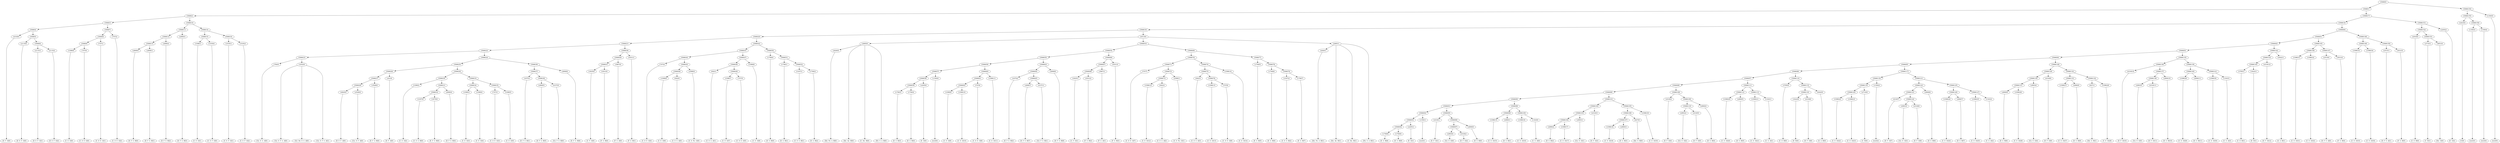 digraph sample{
"L4318(0)"->"[D  F  G](0)"
"L2115(0)"->"[D  E  F  G](0)"
"L2115(1)"->"[D  E  F  G](1)"
"L2115(2)"->"[D  E  F  G](2)"
"L5068(6)"->"L2115(1)"
"L5068(6)"->"L2115(2)"
"L5068(5)"->"L2115(0)"
"L5068(5)"->"L5068(6)"
"L5068(4)"->"L4318(0)"
"L5068(4)"->"L5068(5)"
"L3398(0)"->"[C  E  G](0)"
"L747(0)"->"[C  D  E  G](0)"
"L5068(9)"->"L3398(0)"
"L5068(9)"->"L747(0)"
"L747(1)"->"[C  D  E  G](1)"
"L5068(8)"->"L5068(9)"
"L5068(8)"->"L747(1)"
"L747(2)"->"[C  D  E  G](2)"
"L5068(7)"->"L5068(8)"
"L5068(7)"->"L747(2)"
"L5068(3)"->"L5068(4)"
"L5068(3)"->"L5068(7)"
"L2808(0)"->"[D  F  G  B](0)"
"L2808(1)"->"[D  F  G  B](1)"
"L5068(13)"->"L2808(0)"
"L5068(13)"->"L2808(1)"
"L2808(2)"->"[D  F  G  B](2)"
"L5068(12)"->"L5068(13)"
"L5068(12)"->"L2808(2)"
"L2808(3)"->"[D  F  G  B](3)"
"L5068(11)"->"L5068(12)"
"L5068(11)"->"L2808(3)"
"L3398(1)"->"[C  E  G](1)"
"L3335(0)"->"[C  E  F  G](0)"
"L5068(15)"->"L3398(1)"
"L5068(15)"->"L3335(0)"
"L3335(1)"->"[C  E  F  G](1)"
"L3335(2)"->"[C  E  F  G](2)"
"L5068(16)"->"L3335(1)"
"L5068(16)"->"L3335(2)"
"L5068(14)"->"L5068(15)"
"L5068(14)"->"L5068(16)"
"L5068(10)"->"L5068(11)"
"L5068(10)"->"L5068(14)"
"L5068(2)"->"L5068(3)"
"L5068(2)"->"L5068(10)"
"L784(0)"->"[Cis  E  G  A](0)"
"L3252(0)"->"[Cis  E  F  G  A](0)"
"L3252(0)"->"[Cis  Dis  E  G  A](0)"
"L3252(0)"->"[Cis  E  F  G  A](1)"
"L5068(23)"->"L784(0)"
"L5068(23)"->"L3252(0)"
"L4820(0)"->"[D  E  F  A](0)"
"L2528(0)"->"[Cis  D  F  A](0)"
"L5068(28)"->"L4820(0)"
"L5068(28)"->"L2528(0)"
"L3528(0)"->"[D  F  A  B](0)"
"L5068(27)"->"L5068(28)"
"L5068(27)"->"L3528(0)"
"L241(0)"->"[D  F  A](0)"
"L5068(26)"->"L5068(27)"
"L5068(26)"->"L241(0)"
"L3398(2)"->"[C  E  G](2)"
"L3187(0)"->"[C  E  G  B](0)"
"L3475(0)"->"[E  F  G  B](0)"
"L5068(32)"->"L3187(0)"
"L5068(32)"->"L3475(0)"
"L2808(4)"->"[D  F  G  B](4)"
"L5068(31)"->"L5068(32)"
"L5068(31)"->"L2808(4)"
"L5068(30)"->"L3398(2)"
"L5068(30)"->"L5068(31)"
"L3398(3)"->"[C  E  G](3)"
"L3398(4)"->"[C  E  G](4)"
"L5068(34)"->"L3398(3)"
"L5068(34)"->"L3398(4)"
"L747(3)"->"[C  D  E  G](3)"
"L3398(5)"->"[C  E  G](5)"
"L5068(35)"->"L747(3)"
"L5068(35)"->"L3398(5)"
"L5068(33)"->"L5068(34)"
"L5068(33)"->"L5068(35)"
"L5068(29)"->"L5068(30)"
"L5068(29)"->"L5068(33)"
"L5068(25)"->"L5068(26)"
"L5068(25)"->"L5068(29)"
"L3475(1)"->"[E  F  G  B](1)"
"L2808(5)"->"[D  F  G  B](5)"
"L4157(0)"->"[Cis  F  G  B](0)"
"L5068(38)"->"L2808(5)"
"L5068(38)"->"L4157(0)"
"L5068(37)"->"L3475(1)"
"L5068(37)"->"L5068(38)"
"L2808(6)"->"[D  F  G  B](6)"
"L5068(36)"->"L5068(37)"
"L5068(36)"->"L2808(6)"
"L5068(24)"->"L5068(25)"
"L5068(24)"->"L5068(36)"
"L5068(22)"->"L5068(23)"
"L5068(22)"->"L5068(24)"
"L3025(0)"->"[C  F  G](0)"
"L3031(0)"->"[F  G  B](0)"
"L5068(41)"->"L3025(0)"
"L5068(41)"->"L3031(0)"
"L3967(0)"->"[F  G  A](0)"
"L5068(40)"->"L5068(41)"
"L5068(40)"->"L3967(0)"
"L3031(1)"->"[F  G  B](1)"
"L5068(39)"->"L5068(40)"
"L5068(39)"->"L3031(1)"
"L5068(21)"->"L5068(22)"
"L5068(21)"->"L5068(39)"
"L747(4)"->"[C  D  E  G](4)"
"L3398(6)"->"[C  E  G](6)"
"L942(0)"->"[C  E  G  A](0)"
"L5068(46)"->"L3398(6)"
"L5068(46)"->"L942(0)"
"L2588(0)"->"[C  E  Fis  G](0)"
"L5068(45)"->"L5068(46)"
"L5068(45)"->"L2588(0)"
"L5068(44)"->"L747(4)"
"L5068(44)"->"L5068(45)"
"L942(1)"->"[C  E  G  A](1)"
"L3398(7)"->"[C  E  G](7)"
"L747(5)"->"[C  D  E  G](5)"
"L5068(49)"->"L3398(7)"
"L5068(49)"->"L747(5)"
"L5068(48)"->"L942(1)"
"L5068(48)"->"L5068(49)"
"L3398(8)"->"[C  E  G](8)"
"L5068(47)"->"L5068(48)"
"L5068(47)"->"L3398(8)"
"L5068(43)"->"L5068(44)"
"L5068(43)"->"L5068(47)"
"L1706(0)"->"[E  G  B](0)"
"L1706(1)"->"[E  G  B](1)"
"L3187(1)"->"[C  E  G  B](1)"
"L1706(2)"->"[E  G  B](2)"
"L5068(52)"->"L3187(1)"
"L5068(52)"->"L1706(2)"
"L5068(51)"->"L1706(1)"
"L5068(51)"->"L5068(52)"
"L5068(50)"->"L1706(0)"
"L5068(50)"->"L5068(51)"
"L5068(42)"->"L5068(43)"
"L5068(42)"->"L5068(50)"
"L5068(20)"->"L5068(21)"
"L5068(20)"->"L5068(42)"
"L2626(0)"->"[Dis  Fis  A  B](0)"
"L2685(0)"->"[Dis  Ais  B](0)"
"L2685(0)"->"[C  Dis  B](0)"
"L2685(0)"->"L2626(0)"
"L2685(0)"->"[Fis  G  A  B](0)"
"L1706(3)"->"[E  G  B](3)"
"L1706(4)"->"[E  G  B](4)"
"L5068(59)"->"L1706(3)"
"L5068(59)"->"L1706(4)"
"L2205(0)"->"[E  G](0)"
"L5068(58)"->"L5068(59)"
"L5068(58)"->"L2205(0)"
"L1350(0)"->"[rest](0)"
"L5068(57)"->"L5068(58)"
"L5068(57)"->"L1350(0)"
"L3398(9)"->"[C  E  G](9)"
"L3398(10)"->"[C  E  G](10)"
"L5068(62)"->"L3398(9)"
"L5068(62)"->"L3398(10)"
"L747(6)"->"[C  D  E  G](6)"
"L5068(61)"->"L5068(62)"
"L5068(61)"->"L747(6)"
"L3398(11)"->"[C  E  G](11)"
"L5068(60)"->"L5068(61)"
"L5068(60)"->"L3398(11)"
"L5068(56)"->"L5068(57)"
"L5068(56)"->"L5068(60)"
"L3475(2)"->"[E  F  G  B](2)"
"L2808(7)"->"[D  F  G  B](7)"
"L4157(1)"->"[Cis  F  G  B](1)"
"L5068(65)"->"L2808(7)"
"L5068(65)"->"L4157(1)"
"L5068(64)"->"L3475(2)"
"L5068(64)"->"L5068(65)"
"L2808(8)"->"[D  F  G  B](8)"
"L5068(63)"->"L5068(64)"
"L5068(63)"->"L2808(8)"
"L5068(55)"->"L5068(56)"
"L5068(55)"->"L5068(63)"
"L3025(1)"->"[C  F  G](1)"
"L3031(2)"->"[F  G  B](2)"
"L5068(68)"->"L3025(1)"
"L5068(68)"->"L3031(2)"
"L3967(1)"->"[F  G  A](1)"
"L5068(67)"->"L5068(68)"
"L5068(67)"->"L3967(1)"
"L3031(3)"->"[F  G  B](3)"
"L5068(66)"->"L5068(67)"
"L5068(66)"->"L3031(3)"
"L5068(54)"->"L5068(55)"
"L5068(54)"->"L5068(66)"
"L747(7)"->"[C  D  E  G](7)"
"L3398(12)"->"[C  E  G](12)"
"L942(2)"->"[C  E  G  A](2)"
"L5068(73)"->"L3398(12)"
"L5068(73)"->"L942(2)"
"L2588(1)"->"[C  E  Fis  G](1)"
"L5068(72)"->"L5068(73)"
"L5068(72)"->"L2588(1)"
"L5068(71)"->"L747(7)"
"L5068(71)"->"L5068(72)"
"L942(3)"->"[C  E  G  A](3)"
"L3398(13)"->"[C  E  G](13)"
"L747(8)"->"[C  D  E  G](8)"
"L5068(76)"->"L3398(13)"
"L5068(76)"->"L747(8)"
"L5068(75)"->"L942(3)"
"L5068(75)"->"L5068(76)"
"L3398(14)"->"[C  E  G](14)"
"L5068(74)"->"L5068(75)"
"L5068(74)"->"L3398(14)"
"L5068(70)"->"L5068(71)"
"L5068(70)"->"L5068(74)"
"L1706(5)"->"[E  G  B](5)"
"L1706(6)"->"[E  G  B](6)"
"L3187(2)"->"[C  E  G  B](2)"
"L1706(7)"->"[E  G  B](7)"
"L5068(79)"->"L3187(2)"
"L5068(79)"->"L1706(7)"
"L5068(78)"->"L1706(6)"
"L5068(78)"->"L5068(79)"
"L5068(77)"->"L1706(5)"
"L5068(77)"->"L5068(78)"
"L5068(69)"->"L5068(70)"
"L5068(69)"->"L5068(77)"
"L5068(53)"->"L5068(54)"
"L5068(53)"->"L5068(69)"
"L2626(1)"->"[Dis  Fis  A  B](1)"
"L2685(1)"->"[Dis  Ais  B](1)"
"L2685(1)"->"[C  Dis  B](1)"
"L2685(1)"->"L2626(1)"
"L2685(1)"->"[Fis  G  A  B](1)"
"L4513(0)"->"L2685(0)"
"L4513(0)"->"L5068(53)"
"L4513(0)"->"L2685(1)"
"L5068(19)"->"L5068(20)"
"L5068(19)"->"L4513(0)"
"L1706(8)"->"[E  G  B](8)"
"L1706(9)"->"[E  G  B](9)"
"L5068(94)"->"L1706(8)"
"L5068(94)"->"L1706(9)"
"L2205(1)"->"[E  G](1)"
"L5068(93)"->"L5068(94)"
"L5068(93)"->"L2205(1)"
"L1350(1)"->"[rest](1)"
"L5068(92)"->"L5068(93)"
"L5068(92)"->"L1350(1)"
"L4318(1)"->"[D  F  G](1)"
"L2993(0)"->"[Cis  E  G](0)"
"L4318(2)"->"[D  F  G](2)"
"L5068(97)"->"L2993(0)"
"L5068(97)"->"L4318(2)"
"L2806(0)"->"[D  G  B](0)"
"L5068(96)"->"L5068(97)"
"L5068(96)"->"L2806(0)"
"L5068(95)"->"L4318(1)"
"L5068(95)"->"L5068(96)"
"L5068(91)"->"L5068(92)"
"L5068(91)"->"L5068(95)"
"L3398(15)"->"[C  E  G](15)"
"L2806(1)"->"[D  G  B](1)"
"L5068(99)"->"L3398(15)"
"L5068(99)"->"L2806(1)"
"L3398(16)"->"[C  E  G](16)"
"L1343(0)"->"[C  G  A](0)"
"L5068(100)"->"L3398(16)"
"L5068(100)"->"L1343(0)"
"L5068(98)"->"L5068(99)"
"L5068(98)"->"L5068(100)"
"L5068(90)"->"L5068(91)"
"L5068(90)"->"L5068(98)"
"L2806(2)"->"[D  G  B](2)"
"L3398(17)"->"[C  E  G](17)"
"L5068(104)"->"L2806(2)"
"L5068(104)"->"L3398(17)"
"L2993(1)"->"[Cis  E  G](1)"
"L5068(103)"->"L5068(104)"
"L5068(103)"->"L2993(1)"
"L4318(3)"->"[D  F  G](3)"
"L5068(102)"->"L5068(103)"
"L5068(102)"->"L4318(3)"
"L3398(18)"->"[C  E  G](18)"
"L2806(3)"->"[D  G  B](3)"
"L5068(107)"->"L3398(18)"
"L5068(107)"->"L2806(3)"
"L827(0)"->"[Dis  G  B](0)"
"L5068(106)"->"L5068(107)"
"L5068(106)"->"L827(0)"
"L3398(19)"->"[C  E  G](19)"
"L5068(105)"->"L5068(106)"
"L5068(105)"->"L3398(19)"
"L5068(101)"->"L5068(102)"
"L5068(101)"->"L5068(105)"
"L5068(89)"->"L5068(90)"
"L5068(89)"->"L5068(101)"
"L4318(4)"->"[D  F  G](4)"
"L2993(2)"->"[Cis  E  G](2)"
"L4318(5)"->"[D  F  G](5)"
"L5068(110)"->"L2993(2)"
"L5068(110)"->"L4318(5)"
"L2806(4)"->"[D  G  B](4)"
"L5068(109)"->"L5068(110)"
"L5068(109)"->"L2806(4)"
"L5068(108)"->"L4318(4)"
"L5068(108)"->"L5068(109)"
"L5068(88)"->"L5068(89)"
"L5068(88)"->"L5068(108)"
"L3398(20)"->"[C  E  G](20)"
"L2806(5)"->"[D  G  B](5)"
"L5068(112)"->"L3398(20)"
"L5068(112)"->"L2806(5)"
"L3398(21)"->"[C  E  G](21)"
"L1343(1)"->"[C  G  A](1)"
"L5068(113)"->"L3398(21)"
"L5068(113)"->"L1343(1)"
"L5068(111)"->"L5068(112)"
"L5068(111)"->"L5068(113)"
"L5068(87)"->"L5068(88)"
"L5068(87)"->"L5068(111)"
"L3785(0)"->"[C  D  B](0)"
"L3422(0)"->"[D  E](0)"
"L4318(6)"->"[D  F  G](6)"
"L5068(116)"->"L3422(0)"
"L5068(116)"->"L4318(6)"
"L4442(0)"->"[G  A  B](0)"
"L5068(115)"->"L5068(116)"
"L5068(115)"->"L4442(0)"
"L5068(114)"->"L3785(0)"
"L5068(114)"->"L5068(115)"
"L5068(86)"->"L5068(87)"
"L5068(86)"->"L5068(114)"
"L3398(22)"->"[C  E  G](22)"
"L3398(23)"->"[C  E  G](23)"
"L5068(120)"->"L3398(22)"
"L5068(120)"->"L3398(23)"
"L2710(0)"->"[C  E](0)"
"L5068(119)"->"L5068(120)"
"L5068(119)"->"L2710(0)"
"L1350(2)"->"[rest](2)"
"L5068(118)"->"L5068(119)"
"L5068(118)"->"L1350(2)"
"L4318(7)"->"[D  F  G](7)"
"L2993(3)"->"[Cis  E  G](3)"
"L4318(8)"->"[D  F  G](8)"
"L5068(124)"->"L2993(3)"
"L5068(124)"->"L4318(8)"
"L5068(123)"->"L4318(7)"
"L5068(123)"->"L5068(124)"
"L2806(6)"->"[D  G  B](6)"
"L5068(122)"->"L5068(123)"
"L5068(122)"->"L2806(6)"
"L3398(24)"->"[C  E  G](24)"
"L2806(7)"->"[D  G  B](7)"
"L5068(126)"->"L3398(24)"
"L5068(126)"->"L2806(7)"
"L3398(25)"->"[C  E  G](25)"
"L1343(2)"->"[C  G  A](2)"
"L5068(127)"->"L3398(25)"
"L5068(127)"->"L1343(2)"
"L5068(125)"->"L5068(126)"
"L5068(125)"->"L5068(127)"
"L5068(121)"->"L5068(122)"
"L5068(121)"->"L5068(125)"
"L5068(117)"->"L5068(118)"
"L5068(117)"->"L5068(121)"
"L5068(85)"->"L5068(86)"
"L5068(85)"->"L5068(117)"
"L2806(8)"->"[D  G  B](8)"
"L3398(26)"->"[C  E  G](26)"
"L5068(131)"->"L2806(8)"
"L5068(131)"->"L3398(26)"
"L2993(4)"->"[Cis  E  G](4)"
"L5068(130)"->"L5068(131)"
"L5068(130)"->"L2993(4)"
"L4318(9)"->"[D  F  G](9)"
"L5068(129)"->"L5068(130)"
"L5068(129)"->"L4318(9)"
"L3398(27)"->"[C  E  G](27)"
"L2806(9)"->"[D  G  B](9)"
"L5068(133)"->"L3398(27)"
"L5068(133)"->"L2806(9)"
"L827(1)"->"[Dis  G  B](1)"
"L3398(28)"->"[C  E  G](28)"
"L5068(134)"->"L827(1)"
"L5068(134)"->"L3398(28)"
"L5068(132)"->"L5068(133)"
"L5068(132)"->"L5068(134)"
"L5068(128)"->"L5068(129)"
"L5068(128)"->"L5068(132)"
"L5068(84)"->"L5068(85)"
"L5068(84)"->"L5068(128)"
"L4318(10)"->"[D  F  G](10)"
"L2993(5)"->"[Cis  E  G](5)"
"L4318(11)"->"[D  F  G](11)"
"L5068(138)"->"L2993(5)"
"L5068(138)"->"L4318(11)"
"L2806(10)"->"[D  G  B](10)"
"L5068(137)"->"L5068(138)"
"L5068(137)"->"L2806(10)"
"L5068(136)"->"L4318(10)"
"L5068(136)"->"L5068(137)"
"L3398(29)"->"[C  E  G](29)"
"L2806(11)"->"[D  G  B](11)"
"L5068(140)"->"L3398(29)"
"L5068(140)"->"L2806(11)"
"L3398(30)"->"[C  E  G](30)"
"L1343(3)"->"[C  G  A](3)"
"L5068(141)"->"L3398(30)"
"L5068(141)"->"L1343(3)"
"L5068(139)"->"L5068(140)"
"L5068(139)"->"L5068(141)"
"L5068(135)"->"L5068(136)"
"L5068(135)"->"L5068(139)"
"L5068(83)"->"L5068(84)"
"L5068(83)"->"L5068(135)"
"L3785(1)"->"[C  D  B](1)"
"L3422(1)"->"[D  E](1)"
"L5068(144)"->"L3785(1)"
"L5068(144)"->"L3422(1)"
"L4318(12)"->"[D  F  G](12)"
"L5068(143)"->"L5068(144)"
"L5068(143)"->"L4318(12)"
"L4442(1)"->"[G  A  B](1)"
"L5068(142)"->"L5068(143)"
"L5068(142)"->"L4442(1)"
"L5068(82)"->"L5068(83)"
"L5068(82)"->"L5068(142)"
"L3398(31)"->"[C  E  G](31)"
"L3398(32)"->"[C  E  G](32)"
"L5068(146)"->"L3398(31)"
"L5068(146)"->"L3398(32)"
"L2515(0)"->"[D  F  G  A](0)"
"L3031(4)"->"[F  G  B](4)"
"L5068(147)"->"L2515(0)"
"L5068(147)"->"L3031(4)"
"L5068(145)"->"L5068(146)"
"L5068(145)"->"L5068(147)"
"L5068(81)"->"L5068(82)"
"L5068(81)"->"L5068(145)"
"L3398(33)"->"[C  E  G](33)"
"L3398(34)"->"[C  E  G](34)"
"L5068(149)"->"L3398(33)"
"L5068(149)"->"L3398(34)"
"L2515(1)"->"[D  F  G  A](1)"
"L3031(5)"->"[F  G  B](5)"
"L5068(150)"->"L2515(1)"
"L5068(150)"->"L3031(5)"
"L5068(148)"->"L5068(149)"
"L5068(148)"->"L5068(150)"
"L5068(80)"->"L5068(81)"
"L5068(80)"->"L5068(148)"
"L5068(18)"->"L5068(19)"
"L5068(18)"->"L5068(80)"
"L2916(0)"->"[C  E  B](0)"
"L2710(1)"->"[C  E](1)"
"L4851(0)"->"[Dis  G](0)"
"L5068(153)"->"L2710(1)"
"L5068(153)"->"L4851(0)"
"L5068(152)"->"L2916(0)"
"L5068(152)"->"L5068(153)"
"L2205(2)"->"[E  G](2)"
"L5068(151)"->"L5068(152)"
"L5068(151)"->"L2205(2)"
"L5068(17)"->"L5068(18)"
"L5068(17)"->"L5068(151)"
"L5068(1)"->"L5068(2)"
"L5068(1)"->"L5068(17)"
"L2423(0)"->"[C](0)"
"L1350(3)"->"[rest](3)"
"L1350(4)"->"[rest](4)"
"L5068(156)"->"L1350(3)"
"L5068(156)"->"L1350(4)"
"L5068(155)"->"L2423(0)"
"L5068(155)"->"L5068(156)"
"L1350(5)"->"[rest](5)"
"L5068(154)"->"L5068(155)"
"L5068(154)"->"L1350(5)"
"L5068(0)"->"L5068(1)"
"L5068(0)"->"L5068(154)"
{rank = min; "L5068(0)"}
{rank = same; "L5068(1)"; "L5068(154)";}
{rank = same; "L5068(2)"; "L5068(17)"; "L5068(155)"; "L1350(5)";}
{rank = same; "L5068(3)"; "L5068(10)"; "L5068(18)"; "L5068(151)"; "L2423(0)"; "L5068(156)";}
{rank = same; "L5068(4)"; "L5068(7)"; "L5068(11)"; "L5068(14)"; "L5068(19)"; "L5068(80)"; "L5068(152)"; "L2205(2)"; "L1350(3)"; "L1350(4)";}
{rank = same; "L4318(0)"; "L5068(5)"; "L5068(8)"; "L747(2)"; "L5068(12)"; "L2808(3)"; "L5068(15)"; "L5068(16)"; "L5068(20)"; "L4513(0)"; "L5068(81)"; "L5068(148)"; "L2916(0)"; "L5068(153)";}
{rank = same; "L2115(0)"; "L5068(6)"; "L5068(9)"; "L747(1)"; "L5068(13)"; "L2808(2)"; "L3398(1)"; "L3335(0)"; "L3335(1)"; "L3335(2)"; "L5068(21)"; "L5068(42)"; "L2685(0)"; "L5068(53)"; "L2685(1)"; "L5068(82)"; "L5068(145)"; "L5068(149)"; "L5068(150)"; "L2710(1)"; "L4851(0)";}
{rank = same; "L2115(1)"; "L2115(2)"; "L3398(0)"; "L747(0)"; "L2808(0)"; "L2808(1)"; "L5068(22)"; "L5068(39)"; "L5068(43)"; "L5068(50)"; "L2626(0)"; "L5068(54)"; "L5068(69)"; "L2626(1)"; "L5068(83)"; "L5068(142)"; "L5068(146)"; "L5068(147)"; "L3398(33)"; "L3398(34)"; "L2515(1)"; "L3031(5)";}
{rank = same; "L5068(23)"; "L5068(24)"; "L5068(40)"; "L3031(1)"; "L5068(44)"; "L5068(47)"; "L1706(0)"; "L5068(51)"; "L5068(55)"; "L5068(66)"; "L5068(70)"; "L5068(77)"; "L5068(84)"; "L5068(135)"; "L5068(143)"; "L4442(1)"; "L3398(31)"; "L3398(32)"; "L2515(0)"; "L3031(4)";}
{rank = same; "L784(0)"; "L3252(0)"; "L5068(25)"; "L5068(36)"; "L5068(41)"; "L3967(0)"; "L747(4)"; "L5068(45)"; "L5068(48)"; "L3398(8)"; "L1706(1)"; "L5068(52)"; "L5068(56)"; "L5068(63)"; "L5068(67)"; "L3031(3)"; "L5068(71)"; "L5068(74)"; "L1706(5)"; "L5068(78)"; "L5068(85)"; "L5068(128)"; "L5068(136)"; "L5068(139)"; "L5068(144)"; "L4318(12)";}
{rank = same; "L5068(26)"; "L5068(29)"; "L5068(37)"; "L2808(6)"; "L3025(0)"; "L3031(0)"; "L5068(46)"; "L2588(0)"; "L942(1)"; "L5068(49)"; "L3187(1)"; "L1706(2)"; "L5068(57)"; "L5068(60)"; "L5068(64)"; "L2808(8)"; "L5068(68)"; "L3967(1)"; "L747(7)"; "L5068(72)"; "L5068(75)"; "L3398(14)"; "L1706(6)"; "L5068(79)"; "L5068(86)"; "L5068(117)"; "L5068(129)"; "L5068(132)"; "L4318(10)"; "L5068(137)"; "L5068(140)"; "L5068(141)"; "L3785(1)"; "L3422(1)";}
{rank = same; "L5068(27)"; "L241(0)"; "L5068(30)"; "L5068(33)"; "L3475(1)"; "L5068(38)"; "L3398(6)"; "L942(0)"; "L3398(7)"; "L747(5)"; "L5068(58)"; "L1350(0)"; "L5068(61)"; "L3398(11)"; "L3475(2)"; "L5068(65)"; "L3025(1)"; "L3031(2)"; "L5068(73)"; "L2588(1)"; "L942(3)"; "L5068(76)"; "L3187(2)"; "L1706(7)"; "L5068(87)"; "L5068(114)"; "L5068(118)"; "L5068(121)"; "L5068(130)"; "L4318(9)"; "L5068(133)"; "L5068(134)"; "L5068(138)"; "L2806(10)"; "L3398(29)"; "L2806(11)"; "L3398(30)"; "L1343(3)";}
{rank = same; "L5068(28)"; "L3528(0)"; "L3398(2)"; "L5068(31)"; "L5068(34)"; "L5068(35)"; "L2808(5)"; "L4157(0)"; "L5068(59)"; "L2205(0)"; "L5068(62)"; "L747(6)"; "L2808(7)"; "L4157(1)"; "L3398(12)"; "L942(2)"; "L3398(13)"; "L747(8)"; "L5068(88)"; "L5068(111)"; "L3785(0)"; "L5068(115)"; "L5068(119)"; "L1350(2)"; "L5068(122)"; "L5068(125)"; "L5068(131)"; "L2993(4)"; "L3398(27)"; "L2806(9)"; "L827(1)"; "L3398(28)"; "L2993(5)"; "L4318(11)";}
{rank = same; "L4820(0)"; "L2528(0)"; "L5068(32)"; "L2808(4)"; "L3398(3)"; "L3398(4)"; "L747(3)"; "L3398(5)"; "L1706(3)"; "L1706(4)"; "L3398(9)"; "L3398(10)"; "L5068(89)"; "L5068(108)"; "L5068(112)"; "L5068(113)"; "L5068(116)"; "L4442(0)"; "L5068(120)"; "L2710(0)"; "L5068(123)"; "L2806(6)"; "L5068(126)"; "L5068(127)"; "L2806(8)"; "L3398(26)";}
{rank = same; "L3187(0)"; "L3475(0)"; "L5068(90)"; "L5068(101)"; "L4318(4)"; "L5068(109)"; "L3398(20)"; "L2806(5)"; "L3398(21)"; "L1343(1)"; "L3422(0)"; "L4318(6)"; "L3398(22)"; "L3398(23)"; "L4318(7)"; "L5068(124)"; "L3398(24)"; "L2806(7)"; "L3398(25)"; "L1343(2)";}
{rank = same; "L5068(91)"; "L5068(98)"; "L5068(102)"; "L5068(105)"; "L5068(110)"; "L2806(4)"; "L2993(3)"; "L4318(8)";}
{rank = same; "L5068(92)"; "L5068(95)"; "L5068(99)"; "L5068(100)"; "L5068(103)"; "L4318(3)"; "L5068(106)"; "L3398(19)"; "L2993(2)"; "L4318(5)";}
{rank = same; "L5068(93)"; "L1350(1)"; "L4318(1)"; "L5068(96)"; "L3398(15)"; "L2806(1)"; "L3398(16)"; "L1343(0)"; "L5068(104)"; "L2993(1)"; "L5068(107)"; "L827(0)";}
{rank = same; "L5068(94)"; "L2205(1)"; "L5068(97)"; "L2806(0)"; "L2806(2)"; "L3398(17)"; "L3398(18)"; "L2806(3)";}
{rank = same; "L1706(8)"; "L1706(9)"; "L2993(0)"; "L4318(2)";}
{rank = max; "[C  D  B](0)"; "[C  D  B](1)"; "[C  D  E  G](0)"; "[C  D  E  G](1)"; "[C  D  E  G](2)"; "[C  D  E  G](3)"; "[C  D  E  G](4)"; "[C  D  E  G](5)"; "[C  D  E  G](6)"; "[C  D  E  G](7)"; "[C  D  E  G](8)"; "[C  Dis  B](0)"; "[C  Dis  B](1)"; "[C  E  B](0)"; "[C  E  F  G](0)"; "[C  E  F  G](1)"; "[C  E  F  G](2)"; "[C  E  Fis  G](0)"; "[C  E  Fis  G](1)"; "[C  E  G  A](0)"; "[C  E  G  A](1)"; "[C  E  G  A](2)"; "[C  E  G  A](3)"; "[C  E  G  B](0)"; "[C  E  G  B](1)"; "[C  E  G  B](2)"; "[C  E  G](0)"; "[C  E  G](1)"; "[C  E  G](10)"; "[C  E  G](11)"; "[C  E  G](12)"; "[C  E  G](13)"; "[C  E  G](14)"; "[C  E  G](15)"; "[C  E  G](16)"; "[C  E  G](17)"; "[C  E  G](18)"; "[C  E  G](19)"; "[C  E  G](2)"; "[C  E  G](20)"; "[C  E  G](21)"; "[C  E  G](22)"; "[C  E  G](23)"; "[C  E  G](24)"; "[C  E  G](25)"; "[C  E  G](26)"; "[C  E  G](27)"; "[C  E  G](28)"; "[C  E  G](29)"; "[C  E  G](3)"; "[C  E  G](30)"; "[C  E  G](31)"; "[C  E  G](32)"; "[C  E  G](33)"; "[C  E  G](34)"; "[C  E  G](4)"; "[C  E  G](5)"; "[C  E  G](6)"; "[C  E  G](7)"; "[C  E  G](8)"; "[C  E  G](9)"; "[C  E](0)"; "[C  E](1)"; "[C  F  G](0)"; "[C  F  G](1)"; "[C  G  A](0)"; "[C  G  A](1)"; "[C  G  A](2)"; "[C  G  A](3)"; "[C](0)"; "[Cis  D  F  A](0)"; "[Cis  Dis  E  G  A](0)"; "[Cis  E  F  G  A](0)"; "[Cis  E  F  G  A](1)"; "[Cis  E  G  A](0)"; "[Cis  E  G](0)"; "[Cis  E  G](1)"; "[Cis  E  G](2)"; "[Cis  E  G](3)"; "[Cis  E  G](4)"; "[Cis  E  G](5)"; "[Cis  F  G  B](0)"; "[Cis  F  G  B](1)"; "[D  E  F  A](0)"; "[D  E  F  G](0)"; "[D  E  F  G](1)"; "[D  E  F  G](2)"; "[D  E](0)"; "[D  E](1)"; "[D  F  A  B](0)"; "[D  F  A](0)"; "[D  F  G  A](0)"; "[D  F  G  A](1)"; "[D  F  G  B](0)"; "[D  F  G  B](1)"; "[D  F  G  B](2)"; "[D  F  G  B](3)"; "[D  F  G  B](4)"; "[D  F  G  B](5)"; "[D  F  G  B](6)"; "[D  F  G  B](7)"; "[D  F  G  B](8)"; "[D  F  G](0)"; "[D  F  G](1)"; "[D  F  G](10)"; "[D  F  G](11)"; "[D  F  G](12)"; "[D  F  G](2)"; "[D  F  G](3)"; "[D  F  G](4)"; "[D  F  G](5)"; "[D  F  G](6)"; "[D  F  G](7)"; "[D  F  G](8)"; "[D  F  G](9)"; "[D  G  B](0)"; "[D  G  B](1)"; "[D  G  B](10)"; "[D  G  B](11)"; "[D  G  B](2)"; "[D  G  B](3)"; "[D  G  B](4)"; "[D  G  B](5)"; "[D  G  B](6)"; "[D  G  B](7)"; "[D  G  B](8)"; "[D  G  B](9)"; "[Dis  Ais  B](0)"; "[Dis  Ais  B](1)"; "[Dis  Fis  A  B](0)"; "[Dis  Fis  A  B](1)"; "[Dis  G  B](0)"; "[Dis  G  B](1)"; "[Dis  G](0)"; "[E  F  G  B](0)"; "[E  F  G  B](1)"; "[E  F  G  B](2)"; "[E  G  B](0)"; "[E  G  B](1)"; "[E  G  B](2)"; "[E  G  B](3)"; "[E  G  B](4)"; "[E  G  B](5)"; "[E  G  B](6)"; "[E  G  B](7)"; "[E  G  B](8)"; "[E  G  B](9)"; "[E  G](0)"; "[E  G](1)"; "[E  G](2)"; "[F  G  A](0)"; "[F  G  A](1)"; "[F  G  B](0)"; "[F  G  B](1)"; "[F  G  B](2)"; "[F  G  B](3)"; "[F  G  B](4)"; "[F  G  B](5)"; "[Fis  G  A  B](0)"; "[Fis  G  A  B](1)"; "[G  A  B](0)"; "[G  A  B](1)"; "[rest](0)"; "[rest](1)"; "[rest](2)"; "[rest](3)"; "[rest](4)"; "[rest](5)";}
}